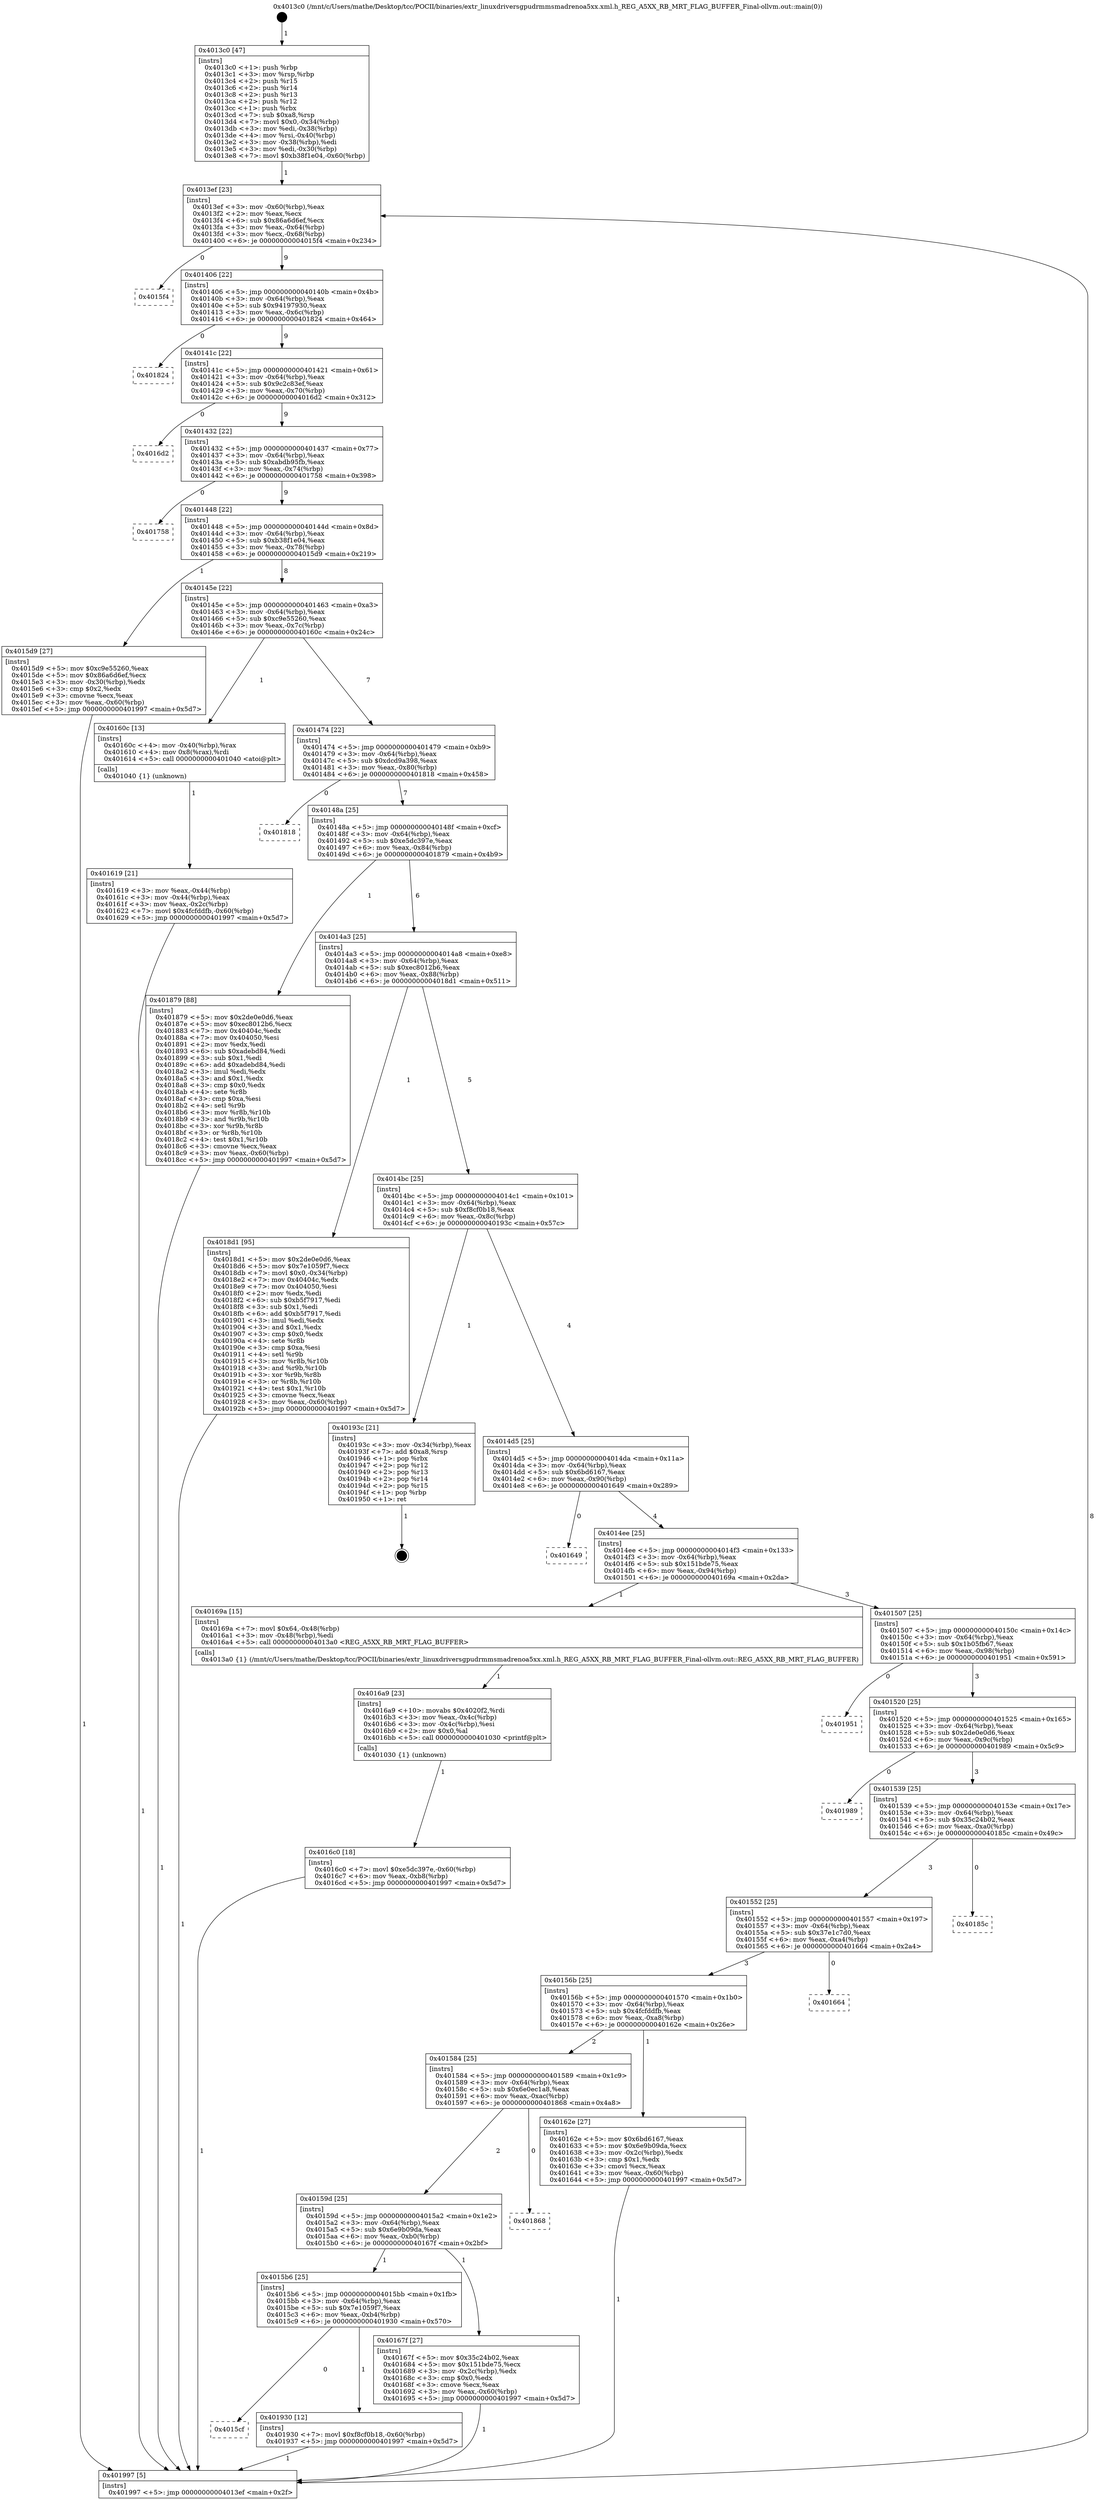 digraph "0x4013c0" {
  label = "0x4013c0 (/mnt/c/Users/mathe/Desktop/tcc/POCII/binaries/extr_linuxdriversgpudrmmsmadrenoa5xx.xml.h_REG_A5XX_RB_MRT_FLAG_BUFFER_Final-ollvm.out::main(0))"
  labelloc = "t"
  node[shape=record]

  Entry [label="",width=0.3,height=0.3,shape=circle,fillcolor=black,style=filled]
  "0x4013ef" [label="{
     0x4013ef [23]\l
     | [instrs]\l
     &nbsp;&nbsp;0x4013ef \<+3\>: mov -0x60(%rbp),%eax\l
     &nbsp;&nbsp;0x4013f2 \<+2\>: mov %eax,%ecx\l
     &nbsp;&nbsp;0x4013f4 \<+6\>: sub $0x86a6d6ef,%ecx\l
     &nbsp;&nbsp;0x4013fa \<+3\>: mov %eax,-0x64(%rbp)\l
     &nbsp;&nbsp;0x4013fd \<+3\>: mov %ecx,-0x68(%rbp)\l
     &nbsp;&nbsp;0x401400 \<+6\>: je 00000000004015f4 \<main+0x234\>\l
  }"]
  "0x4015f4" [label="{
     0x4015f4\l
  }", style=dashed]
  "0x401406" [label="{
     0x401406 [22]\l
     | [instrs]\l
     &nbsp;&nbsp;0x401406 \<+5\>: jmp 000000000040140b \<main+0x4b\>\l
     &nbsp;&nbsp;0x40140b \<+3\>: mov -0x64(%rbp),%eax\l
     &nbsp;&nbsp;0x40140e \<+5\>: sub $0x94197930,%eax\l
     &nbsp;&nbsp;0x401413 \<+3\>: mov %eax,-0x6c(%rbp)\l
     &nbsp;&nbsp;0x401416 \<+6\>: je 0000000000401824 \<main+0x464\>\l
  }"]
  Exit [label="",width=0.3,height=0.3,shape=circle,fillcolor=black,style=filled,peripheries=2]
  "0x401824" [label="{
     0x401824\l
  }", style=dashed]
  "0x40141c" [label="{
     0x40141c [22]\l
     | [instrs]\l
     &nbsp;&nbsp;0x40141c \<+5\>: jmp 0000000000401421 \<main+0x61\>\l
     &nbsp;&nbsp;0x401421 \<+3\>: mov -0x64(%rbp),%eax\l
     &nbsp;&nbsp;0x401424 \<+5\>: sub $0x9c2c83ef,%eax\l
     &nbsp;&nbsp;0x401429 \<+3\>: mov %eax,-0x70(%rbp)\l
     &nbsp;&nbsp;0x40142c \<+6\>: je 00000000004016d2 \<main+0x312\>\l
  }"]
  "0x4015cf" [label="{
     0x4015cf\l
  }", style=dashed]
  "0x4016d2" [label="{
     0x4016d2\l
  }", style=dashed]
  "0x401432" [label="{
     0x401432 [22]\l
     | [instrs]\l
     &nbsp;&nbsp;0x401432 \<+5\>: jmp 0000000000401437 \<main+0x77\>\l
     &nbsp;&nbsp;0x401437 \<+3\>: mov -0x64(%rbp),%eax\l
     &nbsp;&nbsp;0x40143a \<+5\>: sub $0xabdb95fb,%eax\l
     &nbsp;&nbsp;0x40143f \<+3\>: mov %eax,-0x74(%rbp)\l
     &nbsp;&nbsp;0x401442 \<+6\>: je 0000000000401758 \<main+0x398\>\l
  }"]
  "0x401930" [label="{
     0x401930 [12]\l
     | [instrs]\l
     &nbsp;&nbsp;0x401930 \<+7\>: movl $0xf8cf0b18,-0x60(%rbp)\l
     &nbsp;&nbsp;0x401937 \<+5\>: jmp 0000000000401997 \<main+0x5d7\>\l
  }"]
  "0x401758" [label="{
     0x401758\l
  }", style=dashed]
  "0x401448" [label="{
     0x401448 [22]\l
     | [instrs]\l
     &nbsp;&nbsp;0x401448 \<+5\>: jmp 000000000040144d \<main+0x8d\>\l
     &nbsp;&nbsp;0x40144d \<+3\>: mov -0x64(%rbp),%eax\l
     &nbsp;&nbsp;0x401450 \<+5\>: sub $0xb38f1e04,%eax\l
     &nbsp;&nbsp;0x401455 \<+3\>: mov %eax,-0x78(%rbp)\l
     &nbsp;&nbsp;0x401458 \<+6\>: je 00000000004015d9 \<main+0x219\>\l
  }"]
  "0x4016c0" [label="{
     0x4016c0 [18]\l
     | [instrs]\l
     &nbsp;&nbsp;0x4016c0 \<+7\>: movl $0xe5dc397e,-0x60(%rbp)\l
     &nbsp;&nbsp;0x4016c7 \<+6\>: mov %eax,-0xb8(%rbp)\l
     &nbsp;&nbsp;0x4016cd \<+5\>: jmp 0000000000401997 \<main+0x5d7\>\l
  }"]
  "0x4015d9" [label="{
     0x4015d9 [27]\l
     | [instrs]\l
     &nbsp;&nbsp;0x4015d9 \<+5\>: mov $0xc9e55260,%eax\l
     &nbsp;&nbsp;0x4015de \<+5\>: mov $0x86a6d6ef,%ecx\l
     &nbsp;&nbsp;0x4015e3 \<+3\>: mov -0x30(%rbp),%edx\l
     &nbsp;&nbsp;0x4015e6 \<+3\>: cmp $0x2,%edx\l
     &nbsp;&nbsp;0x4015e9 \<+3\>: cmovne %ecx,%eax\l
     &nbsp;&nbsp;0x4015ec \<+3\>: mov %eax,-0x60(%rbp)\l
     &nbsp;&nbsp;0x4015ef \<+5\>: jmp 0000000000401997 \<main+0x5d7\>\l
  }"]
  "0x40145e" [label="{
     0x40145e [22]\l
     | [instrs]\l
     &nbsp;&nbsp;0x40145e \<+5\>: jmp 0000000000401463 \<main+0xa3\>\l
     &nbsp;&nbsp;0x401463 \<+3\>: mov -0x64(%rbp),%eax\l
     &nbsp;&nbsp;0x401466 \<+5\>: sub $0xc9e55260,%eax\l
     &nbsp;&nbsp;0x40146b \<+3\>: mov %eax,-0x7c(%rbp)\l
     &nbsp;&nbsp;0x40146e \<+6\>: je 000000000040160c \<main+0x24c\>\l
  }"]
  "0x401997" [label="{
     0x401997 [5]\l
     | [instrs]\l
     &nbsp;&nbsp;0x401997 \<+5\>: jmp 00000000004013ef \<main+0x2f\>\l
  }"]
  "0x4013c0" [label="{
     0x4013c0 [47]\l
     | [instrs]\l
     &nbsp;&nbsp;0x4013c0 \<+1\>: push %rbp\l
     &nbsp;&nbsp;0x4013c1 \<+3\>: mov %rsp,%rbp\l
     &nbsp;&nbsp;0x4013c4 \<+2\>: push %r15\l
     &nbsp;&nbsp;0x4013c6 \<+2\>: push %r14\l
     &nbsp;&nbsp;0x4013c8 \<+2\>: push %r13\l
     &nbsp;&nbsp;0x4013ca \<+2\>: push %r12\l
     &nbsp;&nbsp;0x4013cc \<+1\>: push %rbx\l
     &nbsp;&nbsp;0x4013cd \<+7\>: sub $0xa8,%rsp\l
     &nbsp;&nbsp;0x4013d4 \<+7\>: movl $0x0,-0x34(%rbp)\l
     &nbsp;&nbsp;0x4013db \<+3\>: mov %edi,-0x38(%rbp)\l
     &nbsp;&nbsp;0x4013de \<+4\>: mov %rsi,-0x40(%rbp)\l
     &nbsp;&nbsp;0x4013e2 \<+3\>: mov -0x38(%rbp),%edi\l
     &nbsp;&nbsp;0x4013e5 \<+3\>: mov %edi,-0x30(%rbp)\l
     &nbsp;&nbsp;0x4013e8 \<+7\>: movl $0xb38f1e04,-0x60(%rbp)\l
  }"]
  "0x4016a9" [label="{
     0x4016a9 [23]\l
     | [instrs]\l
     &nbsp;&nbsp;0x4016a9 \<+10\>: movabs $0x4020f2,%rdi\l
     &nbsp;&nbsp;0x4016b3 \<+3\>: mov %eax,-0x4c(%rbp)\l
     &nbsp;&nbsp;0x4016b6 \<+3\>: mov -0x4c(%rbp),%esi\l
     &nbsp;&nbsp;0x4016b9 \<+2\>: mov $0x0,%al\l
     &nbsp;&nbsp;0x4016bb \<+5\>: call 0000000000401030 \<printf@plt\>\l
     | [calls]\l
     &nbsp;&nbsp;0x401030 \{1\} (unknown)\l
  }"]
  "0x40160c" [label="{
     0x40160c [13]\l
     | [instrs]\l
     &nbsp;&nbsp;0x40160c \<+4\>: mov -0x40(%rbp),%rax\l
     &nbsp;&nbsp;0x401610 \<+4\>: mov 0x8(%rax),%rdi\l
     &nbsp;&nbsp;0x401614 \<+5\>: call 0000000000401040 \<atoi@plt\>\l
     | [calls]\l
     &nbsp;&nbsp;0x401040 \{1\} (unknown)\l
  }"]
  "0x401474" [label="{
     0x401474 [22]\l
     | [instrs]\l
     &nbsp;&nbsp;0x401474 \<+5\>: jmp 0000000000401479 \<main+0xb9\>\l
     &nbsp;&nbsp;0x401479 \<+3\>: mov -0x64(%rbp),%eax\l
     &nbsp;&nbsp;0x40147c \<+5\>: sub $0xdcd9a398,%eax\l
     &nbsp;&nbsp;0x401481 \<+3\>: mov %eax,-0x80(%rbp)\l
     &nbsp;&nbsp;0x401484 \<+6\>: je 0000000000401818 \<main+0x458\>\l
  }"]
  "0x401619" [label="{
     0x401619 [21]\l
     | [instrs]\l
     &nbsp;&nbsp;0x401619 \<+3\>: mov %eax,-0x44(%rbp)\l
     &nbsp;&nbsp;0x40161c \<+3\>: mov -0x44(%rbp),%eax\l
     &nbsp;&nbsp;0x40161f \<+3\>: mov %eax,-0x2c(%rbp)\l
     &nbsp;&nbsp;0x401622 \<+7\>: movl $0x4fcfddfb,-0x60(%rbp)\l
     &nbsp;&nbsp;0x401629 \<+5\>: jmp 0000000000401997 \<main+0x5d7\>\l
  }"]
  "0x4015b6" [label="{
     0x4015b6 [25]\l
     | [instrs]\l
     &nbsp;&nbsp;0x4015b6 \<+5\>: jmp 00000000004015bb \<main+0x1fb\>\l
     &nbsp;&nbsp;0x4015bb \<+3\>: mov -0x64(%rbp),%eax\l
     &nbsp;&nbsp;0x4015be \<+5\>: sub $0x7e1059f7,%eax\l
     &nbsp;&nbsp;0x4015c3 \<+6\>: mov %eax,-0xb4(%rbp)\l
     &nbsp;&nbsp;0x4015c9 \<+6\>: je 0000000000401930 \<main+0x570\>\l
  }"]
  "0x401818" [label="{
     0x401818\l
  }", style=dashed]
  "0x40148a" [label="{
     0x40148a [25]\l
     | [instrs]\l
     &nbsp;&nbsp;0x40148a \<+5\>: jmp 000000000040148f \<main+0xcf\>\l
     &nbsp;&nbsp;0x40148f \<+3\>: mov -0x64(%rbp),%eax\l
     &nbsp;&nbsp;0x401492 \<+5\>: sub $0xe5dc397e,%eax\l
     &nbsp;&nbsp;0x401497 \<+6\>: mov %eax,-0x84(%rbp)\l
     &nbsp;&nbsp;0x40149d \<+6\>: je 0000000000401879 \<main+0x4b9\>\l
  }"]
  "0x40167f" [label="{
     0x40167f [27]\l
     | [instrs]\l
     &nbsp;&nbsp;0x40167f \<+5\>: mov $0x35c24b02,%eax\l
     &nbsp;&nbsp;0x401684 \<+5\>: mov $0x151bde75,%ecx\l
     &nbsp;&nbsp;0x401689 \<+3\>: mov -0x2c(%rbp),%edx\l
     &nbsp;&nbsp;0x40168c \<+3\>: cmp $0x0,%edx\l
     &nbsp;&nbsp;0x40168f \<+3\>: cmove %ecx,%eax\l
     &nbsp;&nbsp;0x401692 \<+3\>: mov %eax,-0x60(%rbp)\l
     &nbsp;&nbsp;0x401695 \<+5\>: jmp 0000000000401997 \<main+0x5d7\>\l
  }"]
  "0x401879" [label="{
     0x401879 [88]\l
     | [instrs]\l
     &nbsp;&nbsp;0x401879 \<+5\>: mov $0x2de0e0d6,%eax\l
     &nbsp;&nbsp;0x40187e \<+5\>: mov $0xec8012b6,%ecx\l
     &nbsp;&nbsp;0x401883 \<+7\>: mov 0x40404c,%edx\l
     &nbsp;&nbsp;0x40188a \<+7\>: mov 0x404050,%esi\l
     &nbsp;&nbsp;0x401891 \<+2\>: mov %edx,%edi\l
     &nbsp;&nbsp;0x401893 \<+6\>: sub $0xadebd84,%edi\l
     &nbsp;&nbsp;0x401899 \<+3\>: sub $0x1,%edi\l
     &nbsp;&nbsp;0x40189c \<+6\>: add $0xadebd84,%edi\l
     &nbsp;&nbsp;0x4018a2 \<+3\>: imul %edi,%edx\l
     &nbsp;&nbsp;0x4018a5 \<+3\>: and $0x1,%edx\l
     &nbsp;&nbsp;0x4018a8 \<+3\>: cmp $0x0,%edx\l
     &nbsp;&nbsp;0x4018ab \<+4\>: sete %r8b\l
     &nbsp;&nbsp;0x4018af \<+3\>: cmp $0xa,%esi\l
     &nbsp;&nbsp;0x4018b2 \<+4\>: setl %r9b\l
     &nbsp;&nbsp;0x4018b6 \<+3\>: mov %r8b,%r10b\l
     &nbsp;&nbsp;0x4018b9 \<+3\>: and %r9b,%r10b\l
     &nbsp;&nbsp;0x4018bc \<+3\>: xor %r9b,%r8b\l
     &nbsp;&nbsp;0x4018bf \<+3\>: or %r8b,%r10b\l
     &nbsp;&nbsp;0x4018c2 \<+4\>: test $0x1,%r10b\l
     &nbsp;&nbsp;0x4018c6 \<+3\>: cmovne %ecx,%eax\l
     &nbsp;&nbsp;0x4018c9 \<+3\>: mov %eax,-0x60(%rbp)\l
     &nbsp;&nbsp;0x4018cc \<+5\>: jmp 0000000000401997 \<main+0x5d7\>\l
  }"]
  "0x4014a3" [label="{
     0x4014a3 [25]\l
     | [instrs]\l
     &nbsp;&nbsp;0x4014a3 \<+5\>: jmp 00000000004014a8 \<main+0xe8\>\l
     &nbsp;&nbsp;0x4014a8 \<+3\>: mov -0x64(%rbp),%eax\l
     &nbsp;&nbsp;0x4014ab \<+5\>: sub $0xec8012b6,%eax\l
     &nbsp;&nbsp;0x4014b0 \<+6\>: mov %eax,-0x88(%rbp)\l
     &nbsp;&nbsp;0x4014b6 \<+6\>: je 00000000004018d1 \<main+0x511\>\l
  }"]
  "0x40159d" [label="{
     0x40159d [25]\l
     | [instrs]\l
     &nbsp;&nbsp;0x40159d \<+5\>: jmp 00000000004015a2 \<main+0x1e2\>\l
     &nbsp;&nbsp;0x4015a2 \<+3\>: mov -0x64(%rbp),%eax\l
     &nbsp;&nbsp;0x4015a5 \<+5\>: sub $0x6e9b09da,%eax\l
     &nbsp;&nbsp;0x4015aa \<+6\>: mov %eax,-0xb0(%rbp)\l
     &nbsp;&nbsp;0x4015b0 \<+6\>: je 000000000040167f \<main+0x2bf\>\l
  }"]
  "0x4018d1" [label="{
     0x4018d1 [95]\l
     | [instrs]\l
     &nbsp;&nbsp;0x4018d1 \<+5\>: mov $0x2de0e0d6,%eax\l
     &nbsp;&nbsp;0x4018d6 \<+5\>: mov $0x7e1059f7,%ecx\l
     &nbsp;&nbsp;0x4018db \<+7\>: movl $0x0,-0x34(%rbp)\l
     &nbsp;&nbsp;0x4018e2 \<+7\>: mov 0x40404c,%edx\l
     &nbsp;&nbsp;0x4018e9 \<+7\>: mov 0x404050,%esi\l
     &nbsp;&nbsp;0x4018f0 \<+2\>: mov %edx,%edi\l
     &nbsp;&nbsp;0x4018f2 \<+6\>: sub $0xb5f7917,%edi\l
     &nbsp;&nbsp;0x4018f8 \<+3\>: sub $0x1,%edi\l
     &nbsp;&nbsp;0x4018fb \<+6\>: add $0xb5f7917,%edi\l
     &nbsp;&nbsp;0x401901 \<+3\>: imul %edi,%edx\l
     &nbsp;&nbsp;0x401904 \<+3\>: and $0x1,%edx\l
     &nbsp;&nbsp;0x401907 \<+3\>: cmp $0x0,%edx\l
     &nbsp;&nbsp;0x40190a \<+4\>: sete %r8b\l
     &nbsp;&nbsp;0x40190e \<+3\>: cmp $0xa,%esi\l
     &nbsp;&nbsp;0x401911 \<+4\>: setl %r9b\l
     &nbsp;&nbsp;0x401915 \<+3\>: mov %r8b,%r10b\l
     &nbsp;&nbsp;0x401918 \<+3\>: and %r9b,%r10b\l
     &nbsp;&nbsp;0x40191b \<+3\>: xor %r9b,%r8b\l
     &nbsp;&nbsp;0x40191e \<+3\>: or %r8b,%r10b\l
     &nbsp;&nbsp;0x401921 \<+4\>: test $0x1,%r10b\l
     &nbsp;&nbsp;0x401925 \<+3\>: cmovne %ecx,%eax\l
     &nbsp;&nbsp;0x401928 \<+3\>: mov %eax,-0x60(%rbp)\l
     &nbsp;&nbsp;0x40192b \<+5\>: jmp 0000000000401997 \<main+0x5d7\>\l
  }"]
  "0x4014bc" [label="{
     0x4014bc [25]\l
     | [instrs]\l
     &nbsp;&nbsp;0x4014bc \<+5\>: jmp 00000000004014c1 \<main+0x101\>\l
     &nbsp;&nbsp;0x4014c1 \<+3\>: mov -0x64(%rbp),%eax\l
     &nbsp;&nbsp;0x4014c4 \<+5\>: sub $0xf8cf0b18,%eax\l
     &nbsp;&nbsp;0x4014c9 \<+6\>: mov %eax,-0x8c(%rbp)\l
     &nbsp;&nbsp;0x4014cf \<+6\>: je 000000000040193c \<main+0x57c\>\l
  }"]
  "0x401868" [label="{
     0x401868\l
  }", style=dashed]
  "0x40193c" [label="{
     0x40193c [21]\l
     | [instrs]\l
     &nbsp;&nbsp;0x40193c \<+3\>: mov -0x34(%rbp),%eax\l
     &nbsp;&nbsp;0x40193f \<+7\>: add $0xa8,%rsp\l
     &nbsp;&nbsp;0x401946 \<+1\>: pop %rbx\l
     &nbsp;&nbsp;0x401947 \<+2\>: pop %r12\l
     &nbsp;&nbsp;0x401949 \<+2\>: pop %r13\l
     &nbsp;&nbsp;0x40194b \<+2\>: pop %r14\l
     &nbsp;&nbsp;0x40194d \<+2\>: pop %r15\l
     &nbsp;&nbsp;0x40194f \<+1\>: pop %rbp\l
     &nbsp;&nbsp;0x401950 \<+1\>: ret\l
  }"]
  "0x4014d5" [label="{
     0x4014d5 [25]\l
     | [instrs]\l
     &nbsp;&nbsp;0x4014d5 \<+5\>: jmp 00000000004014da \<main+0x11a\>\l
     &nbsp;&nbsp;0x4014da \<+3\>: mov -0x64(%rbp),%eax\l
     &nbsp;&nbsp;0x4014dd \<+5\>: sub $0x6bd6167,%eax\l
     &nbsp;&nbsp;0x4014e2 \<+6\>: mov %eax,-0x90(%rbp)\l
     &nbsp;&nbsp;0x4014e8 \<+6\>: je 0000000000401649 \<main+0x289\>\l
  }"]
  "0x401584" [label="{
     0x401584 [25]\l
     | [instrs]\l
     &nbsp;&nbsp;0x401584 \<+5\>: jmp 0000000000401589 \<main+0x1c9\>\l
     &nbsp;&nbsp;0x401589 \<+3\>: mov -0x64(%rbp),%eax\l
     &nbsp;&nbsp;0x40158c \<+5\>: sub $0x6e0ec1a8,%eax\l
     &nbsp;&nbsp;0x401591 \<+6\>: mov %eax,-0xac(%rbp)\l
     &nbsp;&nbsp;0x401597 \<+6\>: je 0000000000401868 \<main+0x4a8\>\l
  }"]
  "0x401649" [label="{
     0x401649\l
  }", style=dashed]
  "0x4014ee" [label="{
     0x4014ee [25]\l
     | [instrs]\l
     &nbsp;&nbsp;0x4014ee \<+5\>: jmp 00000000004014f3 \<main+0x133\>\l
     &nbsp;&nbsp;0x4014f3 \<+3\>: mov -0x64(%rbp),%eax\l
     &nbsp;&nbsp;0x4014f6 \<+5\>: sub $0x151bde75,%eax\l
     &nbsp;&nbsp;0x4014fb \<+6\>: mov %eax,-0x94(%rbp)\l
     &nbsp;&nbsp;0x401501 \<+6\>: je 000000000040169a \<main+0x2da\>\l
  }"]
  "0x40162e" [label="{
     0x40162e [27]\l
     | [instrs]\l
     &nbsp;&nbsp;0x40162e \<+5\>: mov $0x6bd6167,%eax\l
     &nbsp;&nbsp;0x401633 \<+5\>: mov $0x6e9b09da,%ecx\l
     &nbsp;&nbsp;0x401638 \<+3\>: mov -0x2c(%rbp),%edx\l
     &nbsp;&nbsp;0x40163b \<+3\>: cmp $0x1,%edx\l
     &nbsp;&nbsp;0x40163e \<+3\>: cmovl %ecx,%eax\l
     &nbsp;&nbsp;0x401641 \<+3\>: mov %eax,-0x60(%rbp)\l
     &nbsp;&nbsp;0x401644 \<+5\>: jmp 0000000000401997 \<main+0x5d7\>\l
  }"]
  "0x40169a" [label="{
     0x40169a [15]\l
     | [instrs]\l
     &nbsp;&nbsp;0x40169a \<+7\>: movl $0x64,-0x48(%rbp)\l
     &nbsp;&nbsp;0x4016a1 \<+3\>: mov -0x48(%rbp),%edi\l
     &nbsp;&nbsp;0x4016a4 \<+5\>: call 00000000004013a0 \<REG_A5XX_RB_MRT_FLAG_BUFFER\>\l
     | [calls]\l
     &nbsp;&nbsp;0x4013a0 \{1\} (/mnt/c/Users/mathe/Desktop/tcc/POCII/binaries/extr_linuxdriversgpudrmmsmadrenoa5xx.xml.h_REG_A5XX_RB_MRT_FLAG_BUFFER_Final-ollvm.out::REG_A5XX_RB_MRT_FLAG_BUFFER)\l
  }"]
  "0x401507" [label="{
     0x401507 [25]\l
     | [instrs]\l
     &nbsp;&nbsp;0x401507 \<+5\>: jmp 000000000040150c \<main+0x14c\>\l
     &nbsp;&nbsp;0x40150c \<+3\>: mov -0x64(%rbp),%eax\l
     &nbsp;&nbsp;0x40150f \<+5\>: sub $0x1b05fb67,%eax\l
     &nbsp;&nbsp;0x401514 \<+6\>: mov %eax,-0x98(%rbp)\l
     &nbsp;&nbsp;0x40151a \<+6\>: je 0000000000401951 \<main+0x591\>\l
  }"]
  "0x40156b" [label="{
     0x40156b [25]\l
     | [instrs]\l
     &nbsp;&nbsp;0x40156b \<+5\>: jmp 0000000000401570 \<main+0x1b0\>\l
     &nbsp;&nbsp;0x401570 \<+3\>: mov -0x64(%rbp),%eax\l
     &nbsp;&nbsp;0x401573 \<+5\>: sub $0x4fcfddfb,%eax\l
     &nbsp;&nbsp;0x401578 \<+6\>: mov %eax,-0xa8(%rbp)\l
     &nbsp;&nbsp;0x40157e \<+6\>: je 000000000040162e \<main+0x26e\>\l
  }"]
  "0x401951" [label="{
     0x401951\l
  }", style=dashed]
  "0x401520" [label="{
     0x401520 [25]\l
     | [instrs]\l
     &nbsp;&nbsp;0x401520 \<+5\>: jmp 0000000000401525 \<main+0x165\>\l
     &nbsp;&nbsp;0x401525 \<+3\>: mov -0x64(%rbp),%eax\l
     &nbsp;&nbsp;0x401528 \<+5\>: sub $0x2de0e0d6,%eax\l
     &nbsp;&nbsp;0x40152d \<+6\>: mov %eax,-0x9c(%rbp)\l
     &nbsp;&nbsp;0x401533 \<+6\>: je 0000000000401989 \<main+0x5c9\>\l
  }"]
  "0x401664" [label="{
     0x401664\l
  }", style=dashed]
  "0x401989" [label="{
     0x401989\l
  }", style=dashed]
  "0x401539" [label="{
     0x401539 [25]\l
     | [instrs]\l
     &nbsp;&nbsp;0x401539 \<+5\>: jmp 000000000040153e \<main+0x17e\>\l
     &nbsp;&nbsp;0x40153e \<+3\>: mov -0x64(%rbp),%eax\l
     &nbsp;&nbsp;0x401541 \<+5\>: sub $0x35c24b02,%eax\l
     &nbsp;&nbsp;0x401546 \<+6\>: mov %eax,-0xa0(%rbp)\l
     &nbsp;&nbsp;0x40154c \<+6\>: je 000000000040185c \<main+0x49c\>\l
  }"]
  "0x401552" [label="{
     0x401552 [25]\l
     | [instrs]\l
     &nbsp;&nbsp;0x401552 \<+5\>: jmp 0000000000401557 \<main+0x197\>\l
     &nbsp;&nbsp;0x401557 \<+3\>: mov -0x64(%rbp),%eax\l
     &nbsp;&nbsp;0x40155a \<+5\>: sub $0x37e1c7d0,%eax\l
     &nbsp;&nbsp;0x40155f \<+6\>: mov %eax,-0xa4(%rbp)\l
     &nbsp;&nbsp;0x401565 \<+6\>: je 0000000000401664 \<main+0x2a4\>\l
  }"]
  "0x40185c" [label="{
     0x40185c\l
  }", style=dashed]
  Entry -> "0x4013c0" [label=" 1"]
  "0x4013ef" -> "0x4015f4" [label=" 0"]
  "0x4013ef" -> "0x401406" [label=" 9"]
  "0x40193c" -> Exit [label=" 1"]
  "0x401406" -> "0x401824" [label=" 0"]
  "0x401406" -> "0x40141c" [label=" 9"]
  "0x401930" -> "0x401997" [label=" 1"]
  "0x40141c" -> "0x4016d2" [label=" 0"]
  "0x40141c" -> "0x401432" [label=" 9"]
  "0x4015b6" -> "0x4015cf" [label=" 0"]
  "0x401432" -> "0x401758" [label=" 0"]
  "0x401432" -> "0x401448" [label=" 9"]
  "0x4015b6" -> "0x401930" [label=" 1"]
  "0x401448" -> "0x4015d9" [label=" 1"]
  "0x401448" -> "0x40145e" [label=" 8"]
  "0x4015d9" -> "0x401997" [label=" 1"]
  "0x4013c0" -> "0x4013ef" [label=" 1"]
  "0x401997" -> "0x4013ef" [label=" 8"]
  "0x4018d1" -> "0x401997" [label=" 1"]
  "0x40145e" -> "0x40160c" [label=" 1"]
  "0x40145e" -> "0x401474" [label=" 7"]
  "0x40160c" -> "0x401619" [label=" 1"]
  "0x401619" -> "0x401997" [label=" 1"]
  "0x401879" -> "0x401997" [label=" 1"]
  "0x401474" -> "0x401818" [label=" 0"]
  "0x401474" -> "0x40148a" [label=" 7"]
  "0x4016c0" -> "0x401997" [label=" 1"]
  "0x40148a" -> "0x401879" [label=" 1"]
  "0x40148a" -> "0x4014a3" [label=" 6"]
  "0x4016a9" -> "0x4016c0" [label=" 1"]
  "0x4014a3" -> "0x4018d1" [label=" 1"]
  "0x4014a3" -> "0x4014bc" [label=" 5"]
  "0x40167f" -> "0x401997" [label=" 1"]
  "0x4014bc" -> "0x40193c" [label=" 1"]
  "0x4014bc" -> "0x4014d5" [label=" 4"]
  "0x40159d" -> "0x4015b6" [label=" 1"]
  "0x4014d5" -> "0x401649" [label=" 0"]
  "0x4014d5" -> "0x4014ee" [label=" 4"]
  "0x40169a" -> "0x4016a9" [label=" 1"]
  "0x4014ee" -> "0x40169a" [label=" 1"]
  "0x4014ee" -> "0x401507" [label=" 3"]
  "0x401584" -> "0x40159d" [label=" 2"]
  "0x401507" -> "0x401951" [label=" 0"]
  "0x401507" -> "0x401520" [label=" 3"]
  "0x40159d" -> "0x40167f" [label=" 1"]
  "0x401520" -> "0x401989" [label=" 0"]
  "0x401520" -> "0x401539" [label=" 3"]
  "0x40162e" -> "0x401997" [label=" 1"]
  "0x401539" -> "0x40185c" [label=" 0"]
  "0x401539" -> "0x401552" [label=" 3"]
  "0x40156b" -> "0x401584" [label=" 2"]
  "0x401552" -> "0x401664" [label=" 0"]
  "0x401552" -> "0x40156b" [label=" 3"]
  "0x401584" -> "0x401868" [label=" 0"]
  "0x40156b" -> "0x40162e" [label=" 1"]
}

